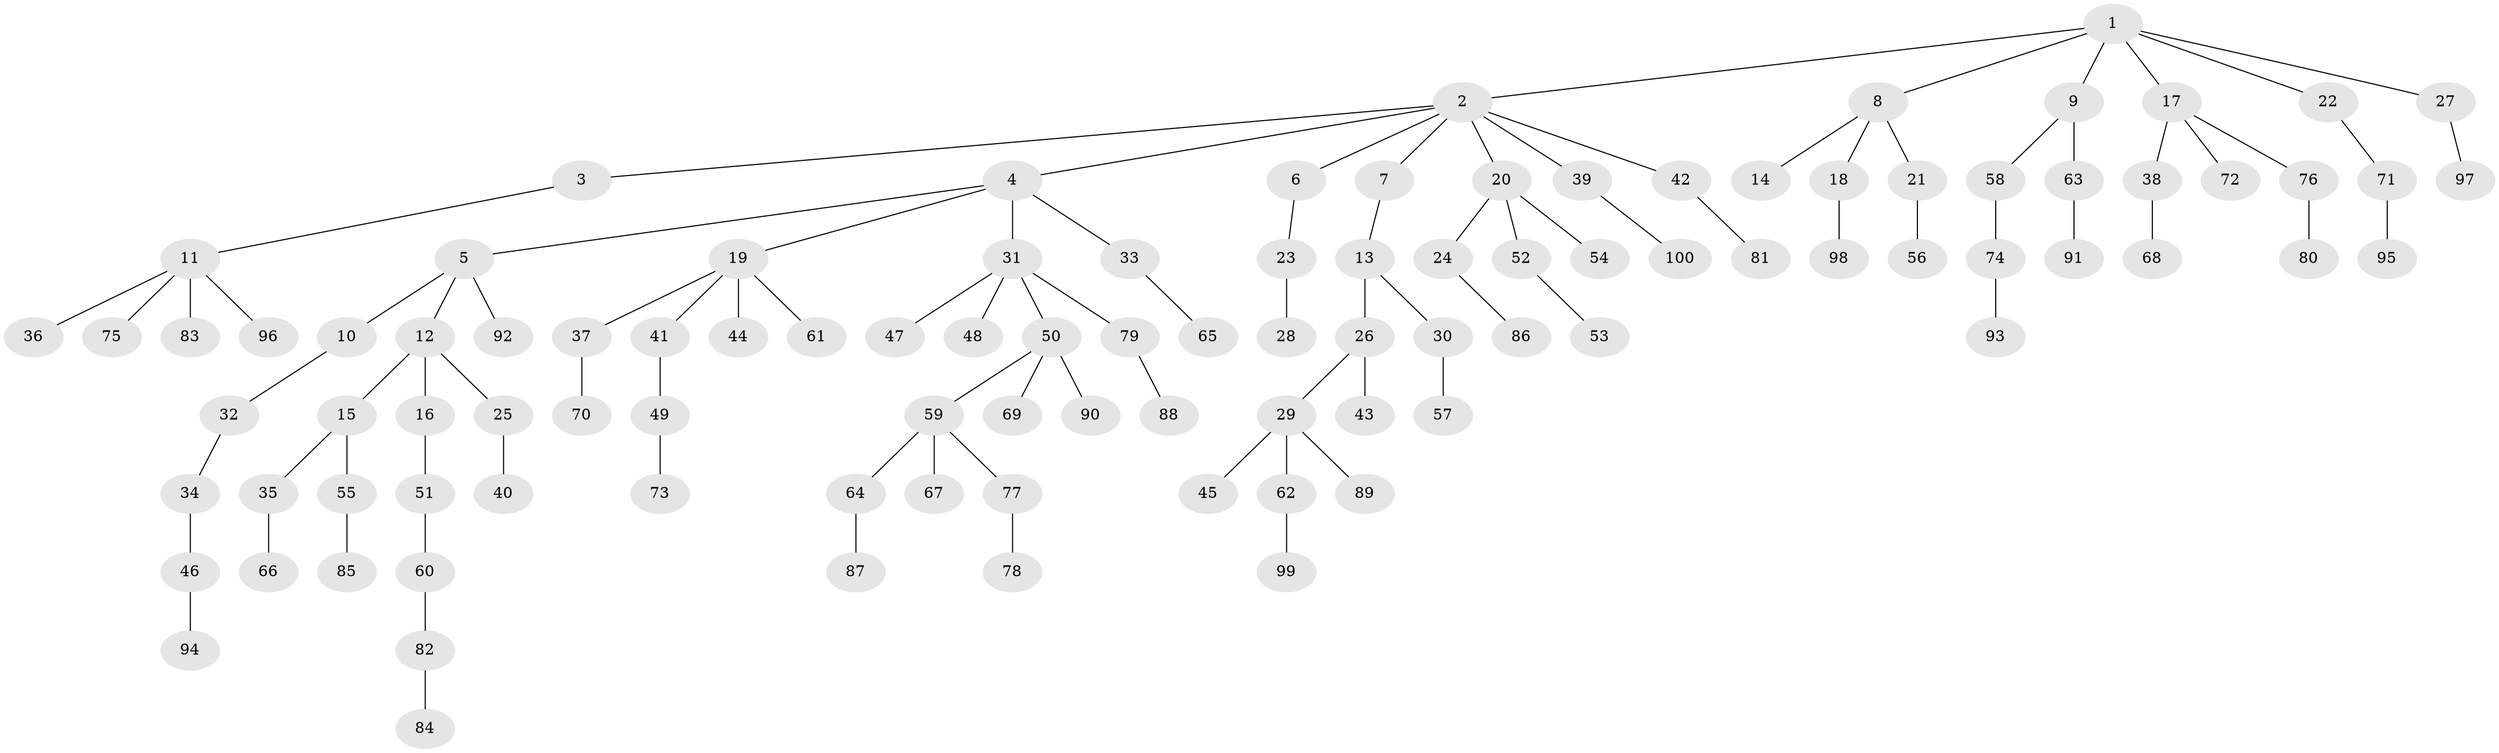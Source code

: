 // Generated by graph-tools (version 1.1) at 2025/11/02/21/25 10:11:10]
// undirected, 100 vertices, 99 edges
graph export_dot {
graph [start="1"]
  node [color=gray90,style=filled];
  1;
  2;
  3;
  4;
  5;
  6;
  7;
  8;
  9;
  10;
  11;
  12;
  13;
  14;
  15;
  16;
  17;
  18;
  19;
  20;
  21;
  22;
  23;
  24;
  25;
  26;
  27;
  28;
  29;
  30;
  31;
  32;
  33;
  34;
  35;
  36;
  37;
  38;
  39;
  40;
  41;
  42;
  43;
  44;
  45;
  46;
  47;
  48;
  49;
  50;
  51;
  52;
  53;
  54;
  55;
  56;
  57;
  58;
  59;
  60;
  61;
  62;
  63;
  64;
  65;
  66;
  67;
  68;
  69;
  70;
  71;
  72;
  73;
  74;
  75;
  76;
  77;
  78;
  79;
  80;
  81;
  82;
  83;
  84;
  85;
  86;
  87;
  88;
  89;
  90;
  91;
  92;
  93;
  94;
  95;
  96;
  97;
  98;
  99;
  100;
  1 -- 2;
  1 -- 8;
  1 -- 9;
  1 -- 17;
  1 -- 22;
  1 -- 27;
  2 -- 3;
  2 -- 4;
  2 -- 6;
  2 -- 7;
  2 -- 20;
  2 -- 39;
  2 -- 42;
  3 -- 11;
  4 -- 5;
  4 -- 19;
  4 -- 31;
  4 -- 33;
  5 -- 10;
  5 -- 12;
  5 -- 92;
  6 -- 23;
  7 -- 13;
  8 -- 14;
  8 -- 18;
  8 -- 21;
  9 -- 58;
  9 -- 63;
  10 -- 32;
  11 -- 36;
  11 -- 75;
  11 -- 83;
  11 -- 96;
  12 -- 15;
  12 -- 16;
  12 -- 25;
  13 -- 26;
  13 -- 30;
  15 -- 35;
  15 -- 55;
  16 -- 51;
  17 -- 38;
  17 -- 72;
  17 -- 76;
  18 -- 98;
  19 -- 37;
  19 -- 41;
  19 -- 44;
  19 -- 61;
  20 -- 24;
  20 -- 52;
  20 -- 54;
  21 -- 56;
  22 -- 71;
  23 -- 28;
  24 -- 86;
  25 -- 40;
  26 -- 29;
  26 -- 43;
  27 -- 97;
  29 -- 45;
  29 -- 62;
  29 -- 89;
  30 -- 57;
  31 -- 47;
  31 -- 48;
  31 -- 50;
  31 -- 79;
  32 -- 34;
  33 -- 65;
  34 -- 46;
  35 -- 66;
  37 -- 70;
  38 -- 68;
  39 -- 100;
  41 -- 49;
  42 -- 81;
  46 -- 94;
  49 -- 73;
  50 -- 59;
  50 -- 69;
  50 -- 90;
  51 -- 60;
  52 -- 53;
  55 -- 85;
  58 -- 74;
  59 -- 64;
  59 -- 67;
  59 -- 77;
  60 -- 82;
  62 -- 99;
  63 -- 91;
  64 -- 87;
  71 -- 95;
  74 -- 93;
  76 -- 80;
  77 -- 78;
  79 -- 88;
  82 -- 84;
}
